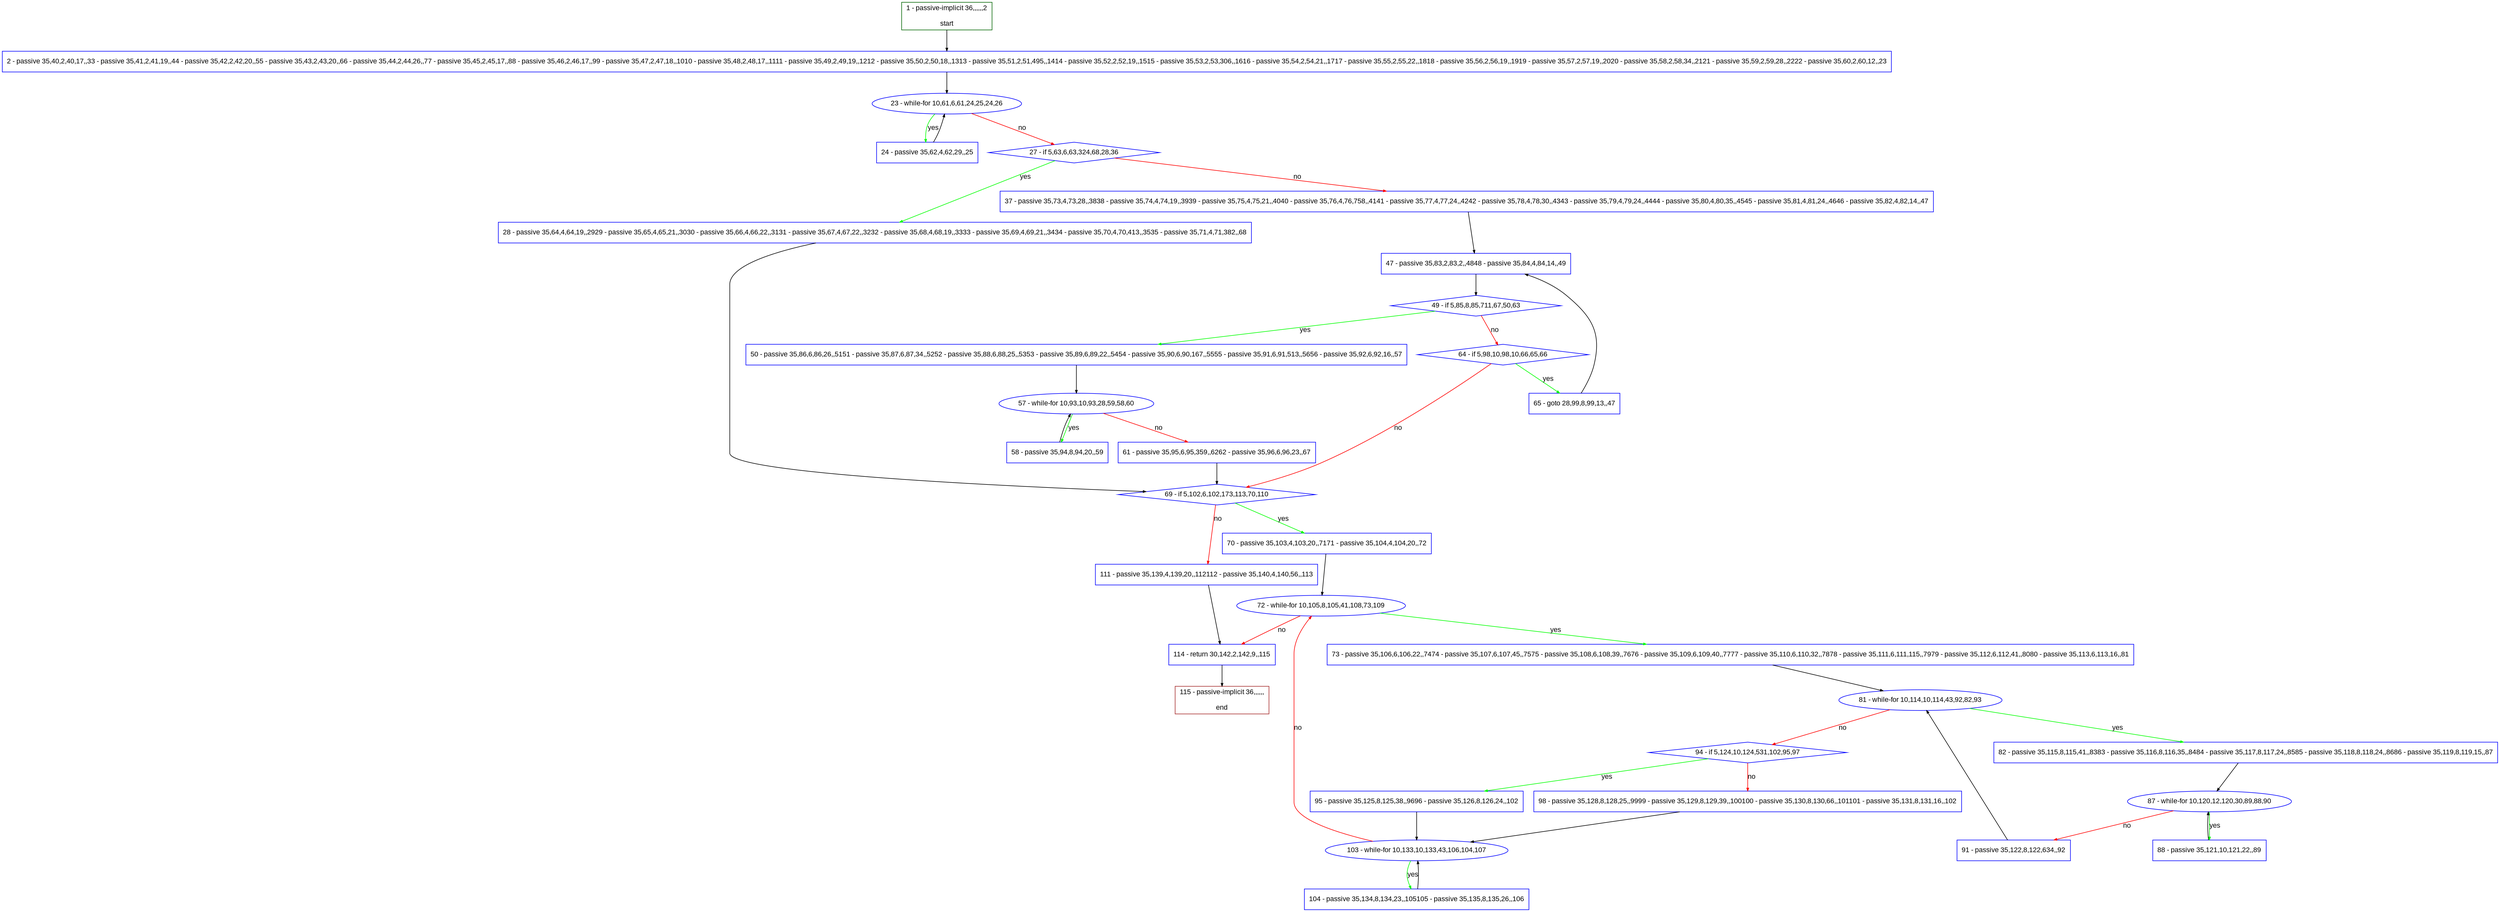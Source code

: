 digraph "" {
  graph [pack="true", label="", fontsize="12", packmode="clust", fontname="Arial", fillcolor="#FFFFCC", bgcolor="white", style="rounded,filled", compound="true"];
  node [node_initialized="no", label="", color="grey", fontsize="12", fillcolor="white", fontname="Arial", style="filled", shape="rectangle", compound="true", fixedsize="false"];
  edge [fontcolor="black", arrowhead="normal", arrowtail="none", arrowsize="0.5", ltail="", label="", color="black", fontsize="12", lhead="", fontname="Arial", dir="forward", compound="true"];
  __N1 [label="2 - passive 35,40,2,40,17,,33 - passive 35,41,2,41,19,,44 - passive 35,42,2,42,20,,55 - passive 35,43,2,43,20,,66 - passive 35,44,2,44,26,,77 - passive 35,45,2,45,17,,88 - passive 35,46,2,46,17,,99 - passive 35,47,2,47,18,,1010 - passive 35,48,2,48,17,,1111 - passive 35,49,2,49,19,,1212 - passive 35,50,2,50,18,,1313 - passive 35,51,2,51,495,,1414 - passive 35,52,2,52,19,,1515 - passive 35,53,2,53,306,,1616 - passive 35,54,2,54,21,,1717 - passive 35,55,2,55,22,,1818 - passive 35,56,2,56,19,,1919 - passive 35,57,2,57,19,,2020 - passive 35,58,2,58,34,,2121 - passive 35,59,2,59,28,,2222 - passive 35,60,2,60,12,,23", color="#0000ff", fillcolor="#ffffff", style="filled", shape="box"];
  __N2 [label="1 - passive-implicit 36,,,,,,2\n\nstart", color="#006400", fillcolor="#ffffff", style="filled", shape="box"];
  __N3 [label="23 - while-for 10,61,6,61,24,25,24,26", color="#0000ff", fillcolor="#ffffff", style="filled", shape="oval"];
  __N4 [label="24 - passive 35,62,4,62,29,,25", color="#0000ff", fillcolor="#ffffff", style="filled", shape="box"];
  __N5 [label="27 - if 5,63,6,63,324,68,28,36", color="#0000ff", fillcolor="#ffffff", style="filled", shape="diamond"];
  __N6 [label="28 - passive 35,64,4,64,19,,2929 - passive 35,65,4,65,21,,3030 - passive 35,66,4,66,22,,3131 - passive 35,67,4,67,22,,3232 - passive 35,68,4,68,19,,3333 - passive 35,69,4,69,21,,3434 - passive 35,70,4,70,413,,3535 - passive 35,71,4,71,382,,68", color="#0000ff", fillcolor="#ffffff", style="filled", shape="box"];
  __N7 [label="37 - passive 35,73,4,73,28,,3838 - passive 35,74,4,74,19,,3939 - passive 35,75,4,75,21,,4040 - passive 35,76,4,76,758,,4141 - passive 35,77,4,77,24,,4242 - passive 35,78,4,78,30,,4343 - passive 35,79,4,79,24,,4444 - passive 35,80,4,80,35,,4545 - passive 35,81,4,81,24,,4646 - passive 35,82,4,82,14,,47", color="#0000ff", fillcolor="#ffffff", style="filled", shape="box"];
  __N8 [label="69 - if 5,102,6,102,173,113,70,110", color="#0000ff", fillcolor="#ffffff", style="filled", shape="diamond"];
  __N9 [label="47 - passive 35,83,2,83,2,,4848 - passive 35,84,4,84,14,,49", color="#0000ff", fillcolor="#ffffff", style="filled", shape="box"];
  __N10 [label="49 - if 5,85,8,85,711,67,50,63", color="#0000ff", fillcolor="#ffffff", style="filled", shape="diamond"];
  __N11 [label="50 - passive 35,86,6,86,26,,5151 - passive 35,87,6,87,34,,5252 - passive 35,88,6,88,25,,5353 - passive 35,89,6,89,22,,5454 - passive 35,90,6,90,167,,5555 - passive 35,91,6,91,513,,5656 - passive 35,92,6,92,16,,57", color="#0000ff", fillcolor="#ffffff", style="filled", shape="box"];
  __N12 [label="64 - if 5,98,10,98,10,66,65,66", color="#0000ff", fillcolor="#ffffff", style="filled", shape="diamond"];
  __N13 [label="57 - while-for 10,93,10,93,28,59,58,60", color="#0000ff", fillcolor="#ffffff", style="filled", shape="oval"];
  __N14 [label="58 - passive 35,94,8,94,20,,59", color="#0000ff", fillcolor="#ffffff", style="filled", shape="box"];
  __N15 [label="61 - passive 35,95,6,95,359,,6262 - passive 35,96,6,96,23,,67", color="#0000ff", fillcolor="#ffffff", style="filled", shape="box"];
  __N16 [label="65 - goto 28,99,8,99,13,,47", color="#0000ff", fillcolor="#ffffff", style="filled", shape="box"];
  __N17 [label="70 - passive 35,103,4,103,20,,7171 - passive 35,104,4,104,20,,72", color="#0000ff", fillcolor="#ffffff", style="filled", shape="box"];
  __N18 [label="111 - passive 35,139,4,139,20,,112112 - passive 35,140,4,140,56,,113", color="#0000ff", fillcolor="#ffffff", style="filled", shape="box"];
  __N19 [label="72 - while-for 10,105,8,105,41,108,73,109", color="#0000ff", fillcolor="#ffffff", style="filled", shape="oval"];
  __N20 [label="73 - passive 35,106,6,106,22,,7474 - passive 35,107,6,107,45,,7575 - passive 35,108,6,108,39,,7676 - passive 35,109,6,109,40,,7777 - passive 35,110,6,110,32,,7878 - passive 35,111,6,111,115,,7979 - passive 35,112,6,112,41,,8080 - passive 35,113,6,113,16,,81", color="#0000ff", fillcolor="#ffffff", style="filled", shape="box"];
  __N21 [label="114 - return 30,142,2,142,9,,115", color="#0000ff", fillcolor="#ffffff", style="filled", shape="box"];
  __N22 [label="81 - while-for 10,114,10,114,43,92,82,93", color="#0000ff", fillcolor="#ffffff", style="filled", shape="oval"];
  __N23 [label="82 - passive 35,115,8,115,41,,8383 - passive 35,116,8,116,35,,8484 - passive 35,117,8,117,24,,8585 - passive 35,118,8,118,24,,8686 - passive 35,119,8,119,15,,87", color="#0000ff", fillcolor="#ffffff", style="filled", shape="box"];
  __N24 [label="94 - if 5,124,10,124,531,102,95,97", color="#0000ff", fillcolor="#ffffff", style="filled", shape="diamond"];
  __N25 [label="87 - while-for 10,120,12,120,30,89,88,90", color="#0000ff", fillcolor="#ffffff", style="filled", shape="oval"];
  __N26 [label="88 - passive 35,121,10,121,22,,89", color="#0000ff", fillcolor="#ffffff", style="filled", shape="box"];
  __N27 [label="91 - passive 35,122,8,122,634,,92", color="#0000ff", fillcolor="#ffffff", style="filled", shape="box"];
  __N28 [label="95 - passive 35,125,8,125,38,,9696 - passive 35,126,8,126,24,,102", color="#0000ff", fillcolor="#ffffff", style="filled", shape="box"];
  __N29 [label="98 - passive 35,128,8,128,25,,9999 - passive 35,129,8,129,39,,100100 - passive 35,130,8,130,66,,101101 - passive 35,131,8,131,16,,102", color="#0000ff", fillcolor="#ffffff", style="filled", shape="box"];
  __N30 [label="103 - while-for 10,133,10,133,43,106,104,107", color="#0000ff", fillcolor="#ffffff", style="filled", shape="oval"];
  __N31 [label="104 - passive 35,134,8,134,23,,105105 - passive 35,135,8,135,26,,106", color="#0000ff", fillcolor="#ffffff", style="filled", shape="box"];
  __N32 [label="115 - passive-implicit 36,,,,,,\n\nend", color="#a52a2a", fillcolor="#ffffff", style="filled", shape="box"];
  __N2 -> __N1 [arrowhead="normal", arrowtail="none", color="#000000", label="", dir="forward"];
  __N1 -> __N3 [arrowhead="normal", arrowtail="none", color="#000000", label="", dir="forward"];
  __N3 -> __N4 [arrowhead="normal", arrowtail="none", color="#00ff00", label="yes", dir="forward"];
  __N4 -> __N3 [arrowhead="normal", arrowtail="none", color="#000000", label="", dir="forward"];
  __N3 -> __N5 [arrowhead="normal", arrowtail="none", color="#ff0000", label="no", dir="forward"];
  __N5 -> __N6 [arrowhead="normal", arrowtail="none", color="#00ff00", label="yes", dir="forward"];
  __N5 -> __N7 [arrowhead="normal", arrowtail="none", color="#ff0000", label="no", dir="forward"];
  __N6 -> __N8 [arrowhead="normal", arrowtail="none", color="#000000", label="", dir="forward"];
  __N7 -> __N9 [arrowhead="normal", arrowtail="none", color="#000000", label="", dir="forward"];
  __N9 -> __N10 [arrowhead="normal", arrowtail="none", color="#000000", label="", dir="forward"];
  __N10 -> __N11 [arrowhead="normal", arrowtail="none", color="#00ff00", label="yes", dir="forward"];
  __N10 -> __N12 [arrowhead="normal", arrowtail="none", color="#ff0000", label="no", dir="forward"];
  __N11 -> __N13 [arrowhead="normal", arrowtail="none", color="#000000", label="", dir="forward"];
  __N13 -> __N14 [arrowhead="normal", arrowtail="none", color="#00ff00", label="yes", dir="forward"];
  __N14 -> __N13 [arrowhead="normal", arrowtail="none", color="#000000", label="", dir="forward"];
  __N13 -> __N15 [arrowhead="normal", arrowtail="none", color="#ff0000", label="no", dir="forward"];
  __N15 -> __N8 [arrowhead="normal", arrowtail="none", color="#000000", label="", dir="forward"];
  __N12 -> __N16 [arrowhead="normal", arrowtail="none", color="#00ff00", label="yes", dir="forward"];
  __N12 -> __N8 [arrowhead="normal", arrowtail="none", color="#ff0000", label="no", dir="forward"];
  __N16 -> __N9 [arrowhead="normal", arrowtail="none", color="#000000", label="", dir="forward"];
  __N8 -> __N17 [arrowhead="normal", arrowtail="none", color="#00ff00", label="yes", dir="forward"];
  __N8 -> __N18 [arrowhead="normal", arrowtail="none", color="#ff0000", label="no", dir="forward"];
  __N17 -> __N19 [arrowhead="normal", arrowtail="none", color="#000000", label="", dir="forward"];
  __N19 -> __N20 [arrowhead="normal", arrowtail="none", color="#00ff00", label="yes", dir="forward"];
  __N19 -> __N21 [arrowhead="normal", arrowtail="none", color="#ff0000", label="no", dir="forward"];
  __N20 -> __N22 [arrowhead="normal", arrowtail="none", color="#000000", label="", dir="forward"];
  __N22 -> __N23 [arrowhead="normal", arrowtail="none", color="#00ff00", label="yes", dir="forward"];
  __N22 -> __N24 [arrowhead="normal", arrowtail="none", color="#ff0000", label="no", dir="forward"];
  __N23 -> __N25 [arrowhead="normal", arrowtail="none", color="#000000", label="", dir="forward"];
  __N25 -> __N26 [arrowhead="normal", arrowtail="none", color="#00ff00", label="yes", dir="forward"];
  __N26 -> __N25 [arrowhead="normal", arrowtail="none", color="#000000", label="", dir="forward"];
  __N25 -> __N27 [arrowhead="normal", arrowtail="none", color="#ff0000", label="no", dir="forward"];
  __N27 -> __N22 [arrowhead="normal", arrowtail="none", color="#000000", label="", dir="forward"];
  __N24 -> __N28 [arrowhead="normal", arrowtail="none", color="#00ff00", label="yes", dir="forward"];
  __N24 -> __N29 [arrowhead="normal", arrowtail="none", color="#ff0000", label="no", dir="forward"];
  __N28 -> __N30 [arrowhead="normal", arrowtail="none", color="#000000", label="", dir="forward"];
  __N29 -> __N30 [arrowhead="normal", arrowtail="none", color="#000000", label="", dir="forward"];
  __N30 -> __N19 [arrowhead="normal", arrowtail="none", color="#ff0000", label="no", dir="forward"];
  __N30 -> __N31 [arrowhead="normal", arrowtail="none", color="#00ff00", label="yes", dir="forward"];
  __N31 -> __N30 [arrowhead="normal", arrowtail="none", color="#000000", label="", dir="forward"];
  __N18 -> __N21 [arrowhead="normal", arrowtail="none", color="#000000", label="", dir="forward"];
  __N21 -> __N32 [arrowhead="normal", arrowtail="none", color="#000000", label="", dir="forward"];
}
